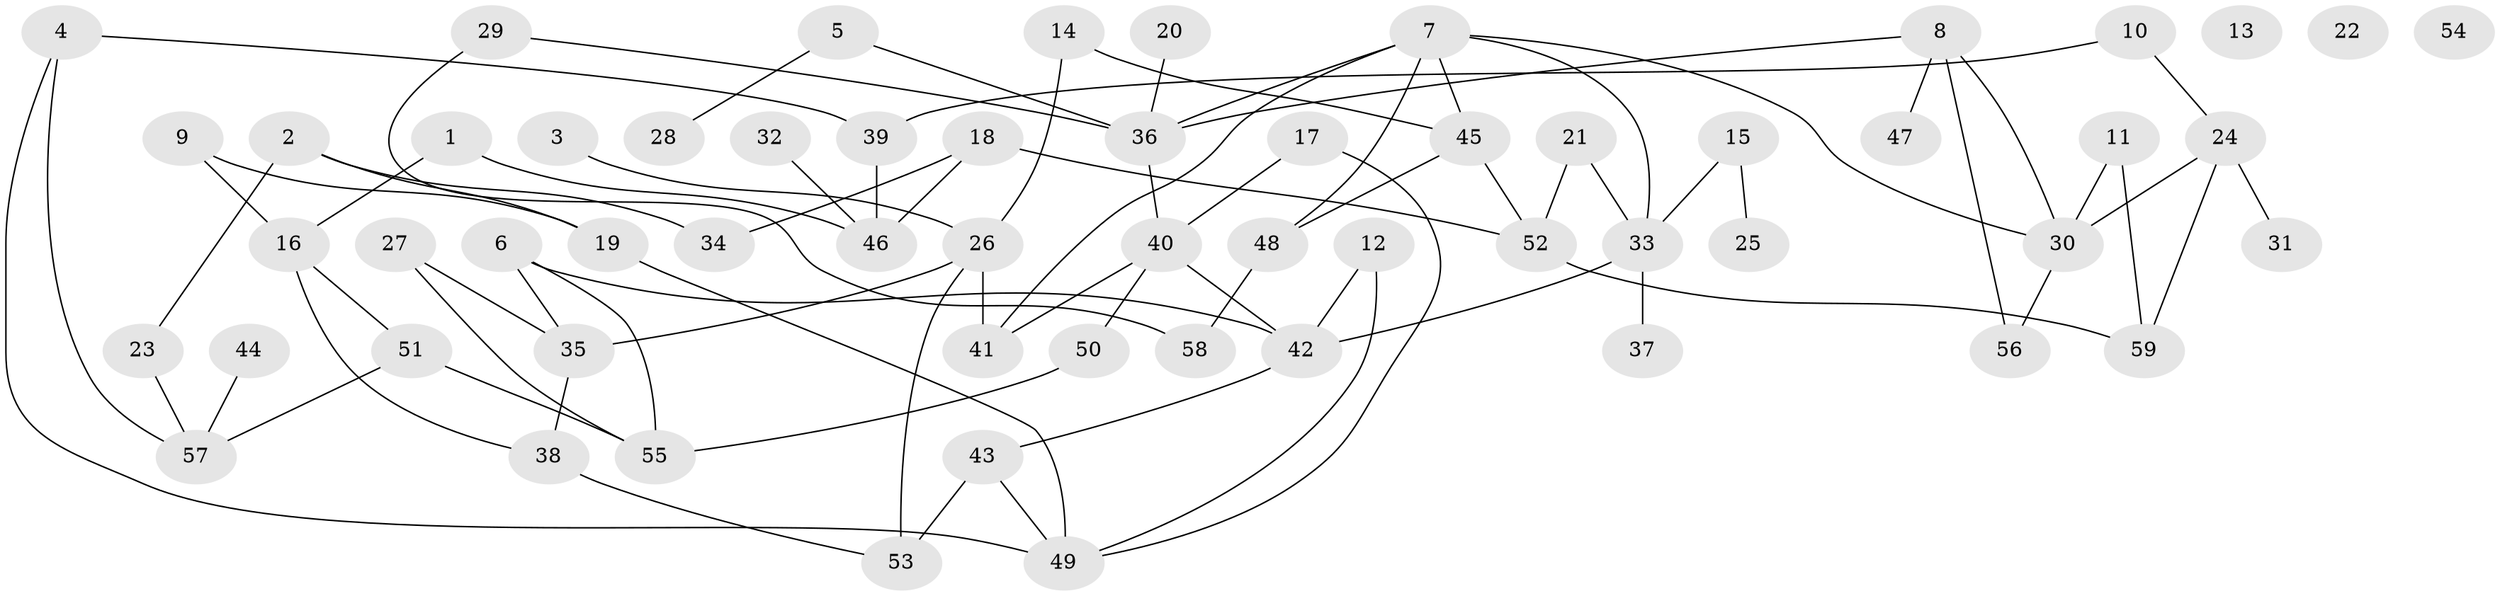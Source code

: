 // coarse degree distribution, {4: 0.17647058823529413, 7: 0.058823529411764705, 2: 0.23529411764705882, 3: 0.20588235294117646, 5: 0.11764705882352941, 1: 0.20588235294117646}
// Generated by graph-tools (version 1.1) at 2025/47/03/04/25 22:47:58]
// undirected, 59 vertices, 80 edges
graph export_dot {
  node [color=gray90,style=filled];
  1;
  2;
  3;
  4;
  5;
  6;
  7;
  8;
  9;
  10;
  11;
  12;
  13;
  14;
  15;
  16;
  17;
  18;
  19;
  20;
  21;
  22;
  23;
  24;
  25;
  26;
  27;
  28;
  29;
  30;
  31;
  32;
  33;
  34;
  35;
  36;
  37;
  38;
  39;
  40;
  41;
  42;
  43;
  44;
  45;
  46;
  47;
  48;
  49;
  50;
  51;
  52;
  53;
  54;
  55;
  56;
  57;
  58;
  59;
  1 -- 16;
  1 -- 46;
  2 -- 19;
  2 -- 23;
  2 -- 34;
  3 -- 26;
  4 -- 39;
  4 -- 49;
  4 -- 57;
  5 -- 28;
  5 -- 36;
  6 -- 35;
  6 -- 42;
  6 -- 55;
  7 -- 30;
  7 -- 33;
  7 -- 36;
  7 -- 41;
  7 -- 45;
  7 -- 48;
  8 -- 30;
  8 -- 36;
  8 -- 47;
  8 -- 56;
  9 -- 16;
  9 -- 19;
  10 -- 24;
  10 -- 39;
  11 -- 30;
  11 -- 59;
  12 -- 42;
  12 -- 49;
  14 -- 26;
  14 -- 45;
  15 -- 25;
  15 -- 33;
  16 -- 38;
  16 -- 51;
  17 -- 40;
  17 -- 49;
  18 -- 34;
  18 -- 46;
  18 -- 52;
  19 -- 49;
  20 -- 36;
  21 -- 33;
  21 -- 52;
  23 -- 57;
  24 -- 30;
  24 -- 31;
  24 -- 59;
  26 -- 35;
  26 -- 41;
  26 -- 53;
  27 -- 35;
  27 -- 55;
  29 -- 36;
  29 -- 58;
  30 -- 56;
  32 -- 46;
  33 -- 37;
  33 -- 42;
  35 -- 38;
  36 -- 40;
  38 -- 53;
  39 -- 46;
  40 -- 41;
  40 -- 42;
  40 -- 50;
  42 -- 43;
  43 -- 49;
  43 -- 53;
  44 -- 57;
  45 -- 48;
  45 -- 52;
  48 -- 58;
  50 -- 55;
  51 -- 55;
  51 -- 57;
  52 -- 59;
}
